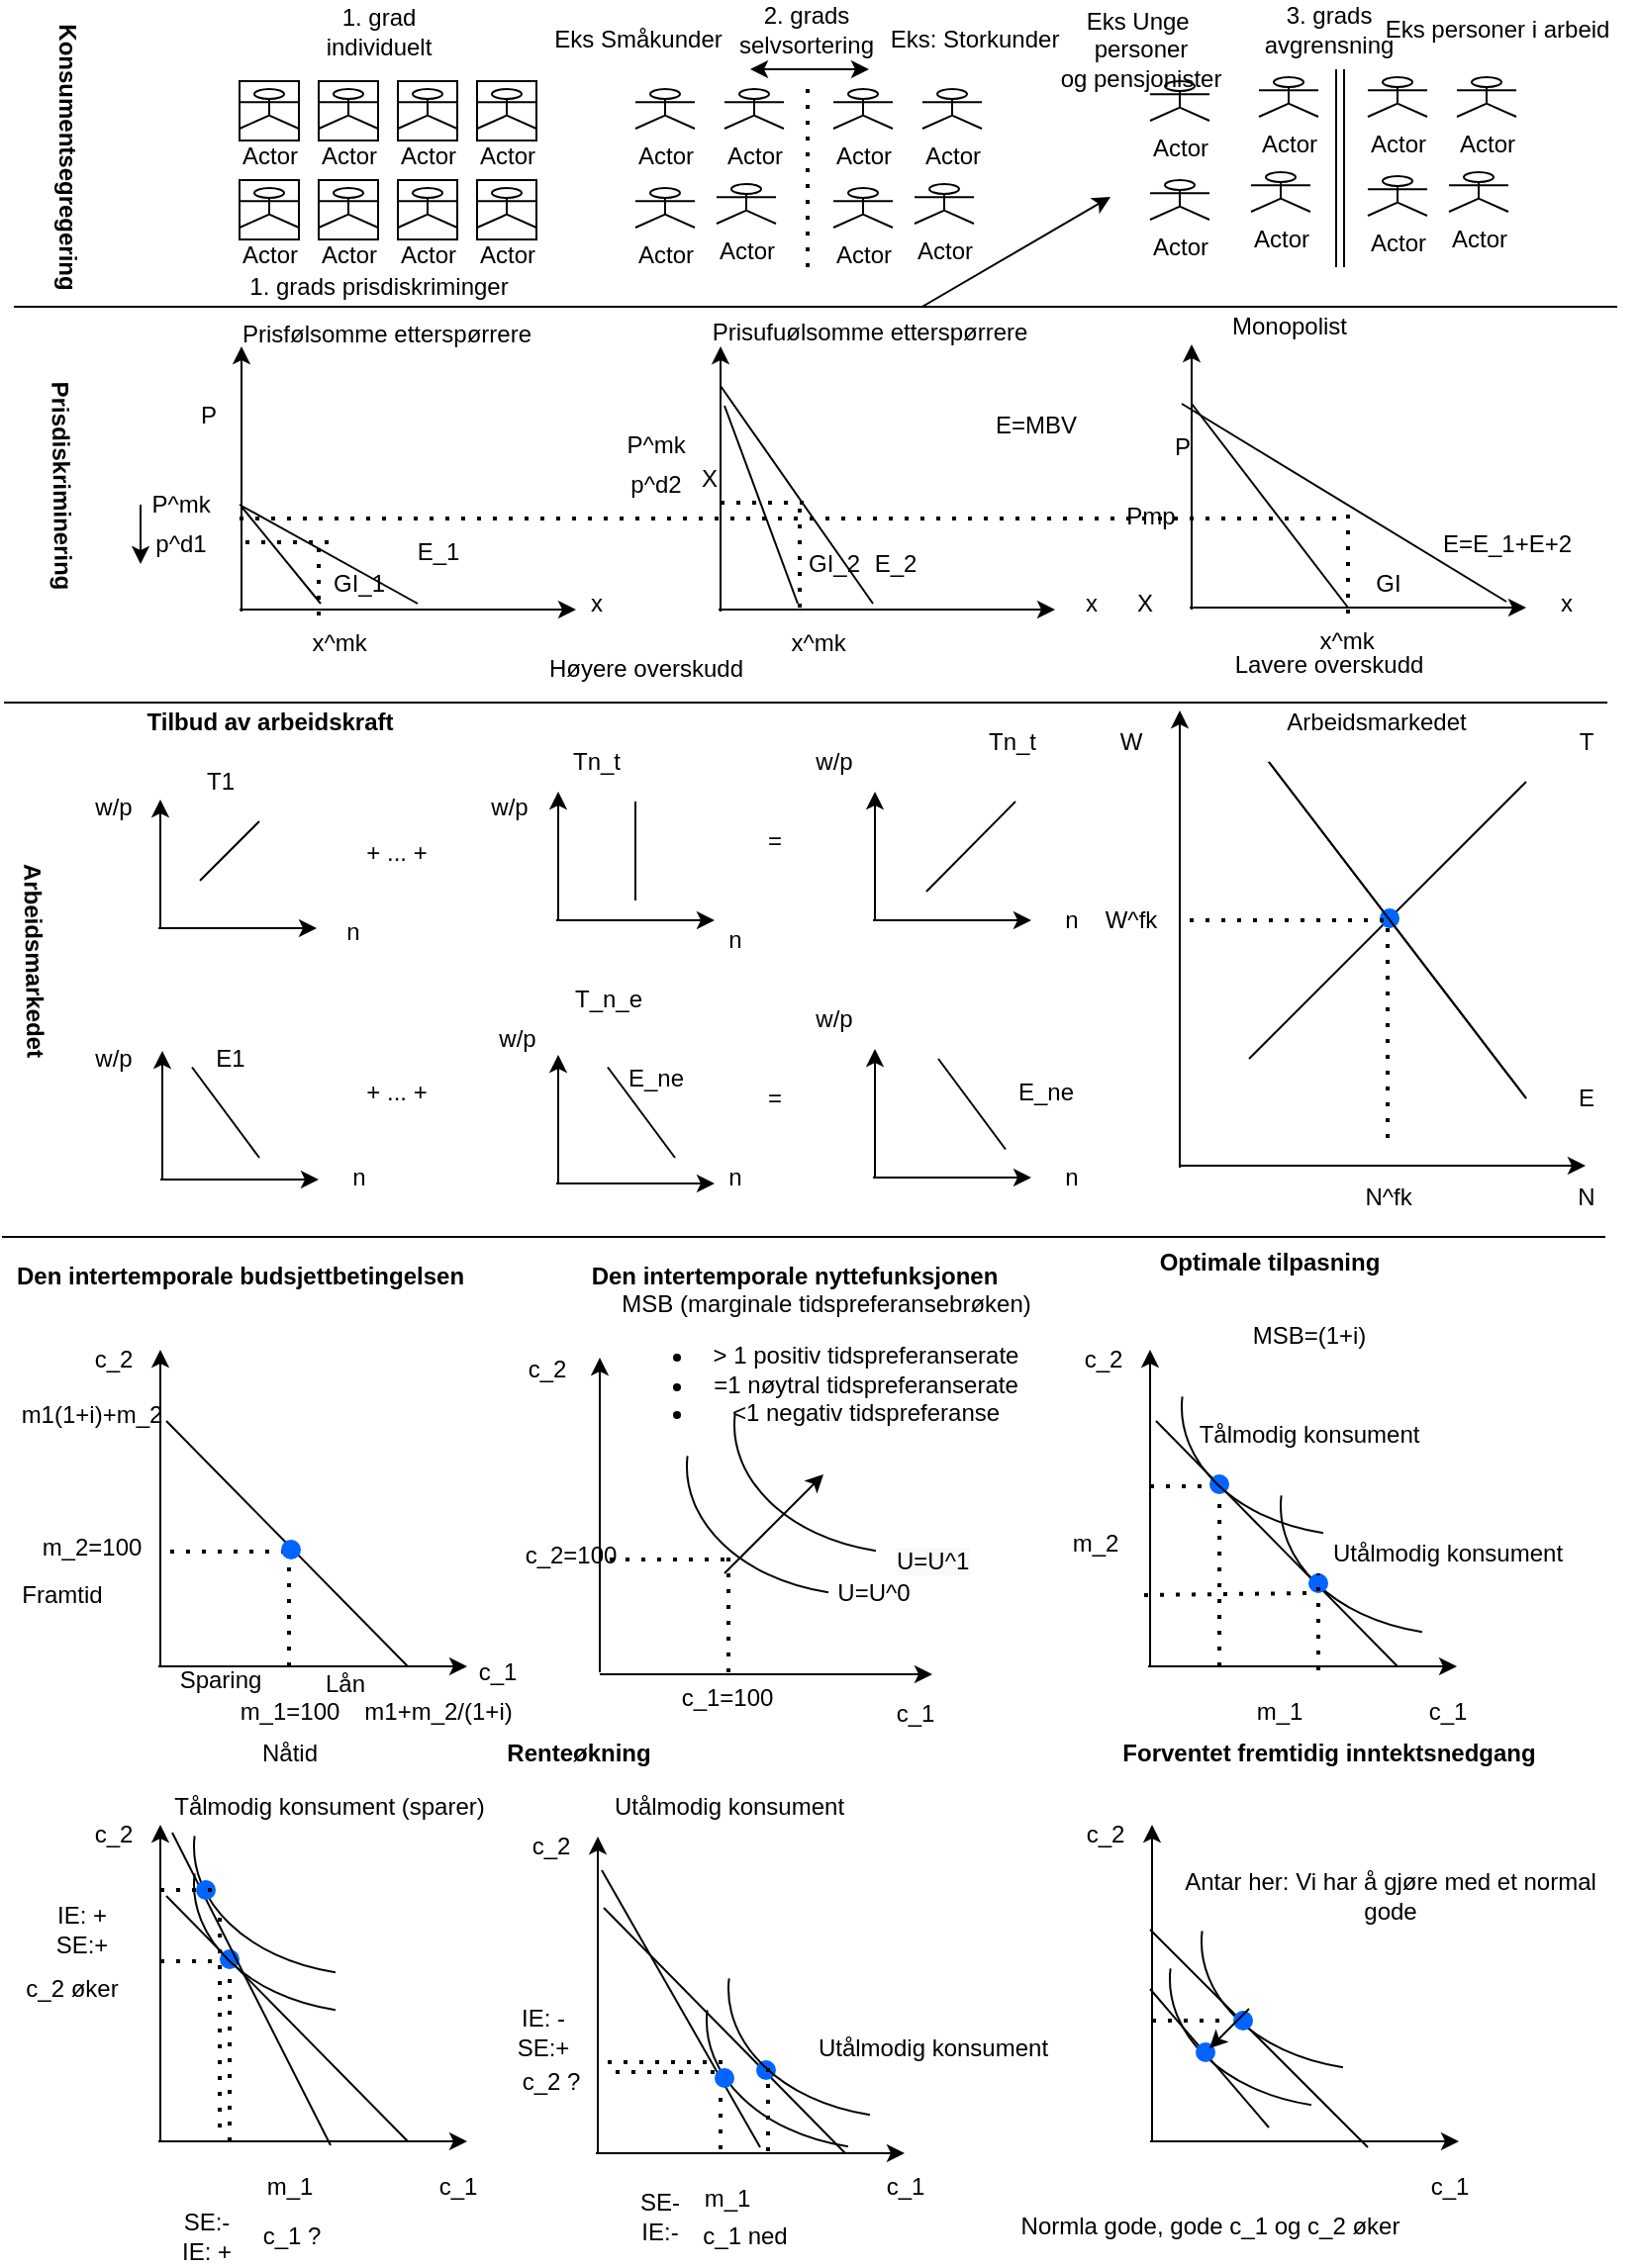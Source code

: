 <mxfile version="13.9.9" type="device"><diagram id="xTl-FoC4GxSj2MJDCJhx" name="Page-1"><mxGraphModel dx="1660" dy="861" grid="1" gridSize="10" guides="1" tooltips="1" connect="1" arrows="1" fold="1" page="1" pageScale="1" pageWidth="827" pageHeight="1169" math="0" shadow="0"><root><mxCell id="0"/><mxCell id="1" parent="0"/><mxCell id="PFdltI2MLqejeLxhP_Bw-1" value="&lt;b&gt;Prisdiskriminering&lt;/b&gt;" style="text;html=1;align=center;verticalAlign=middle;resizable=0;points=[];autosize=1;rotation=89;" parent="1" vertex="1"><mxGeometry x="-30" y="240" width="120" height="20" as="geometry"/></mxCell><mxCell id="o3zzCF6Tk915yQ-1HG-H-2" value="" style="endArrow=none;html=1;" parent="1" edge="1"><mxGeometry width="50" height="50" relative="1" as="geometry"><mxPoint x="1.05" y="360" as="sourcePoint"/><mxPoint x="811.05" y="360" as="targetPoint"/></mxGeometry></mxCell><mxCell id="o3zzCF6Tk915yQ-1HG-H-3" value="&lt;b&gt;Arbeidsmarkedet&lt;/b&gt;" style="text;html=1;align=center;verticalAlign=middle;resizable=0;points=[];autosize=1;rotation=89;" parent="1" vertex="1"><mxGeometry x="-39" y="480" width="110" height="20" as="geometry"/></mxCell><mxCell id="o3zzCF6Tk915yQ-1HG-H-4" value="" style="endArrow=none;html=1;" parent="1" edge="1"><mxGeometry width="50" height="50" relative="1" as="geometry"><mxPoint x="6" y="160" as="sourcePoint"/><mxPoint x="816" y="160" as="targetPoint"/></mxGeometry></mxCell><mxCell id="Cn29sDyccksY6wMRICJo-1" value="" style="endArrow=none;html=1;" parent="1" edge="1"><mxGeometry width="50" height="50" relative="1" as="geometry"><mxPoint y="630" as="sourcePoint"/><mxPoint x="810" y="630" as="targetPoint"/></mxGeometry></mxCell><mxCell id="3PA4LBKHU0xffWJOnzKv-1" value="" style="endArrow=classic;html=1;" parent="1" edge="1"><mxGeometry width="50" height="50" relative="1" as="geometry"><mxPoint x="80" y="847" as="sourcePoint"/><mxPoint x="80" y="687" as="targetPoint"/></mxGeometry></mxCell><mxCell id="3PA4LBKHU0xffWJOnzKv-2" value="" style="endArrow=classic;html=1;" parent="1" edge="1"><mxGeometry width="50" height="50" relative="1" as="geometry"><mxPoint x="79" y="847" as="sourcePoint"/><mxPoint x="235" y="847" as="targetPoint"/></mxGeometry></mxCell><mxCell id="3PA4LBKHU0xffWJOnzKv-9" value="c_1" style="text;html=1;align=center;verticalAlign=middle;resizable=0;points=[];autosize=1;" parent="1" vertex="1"><mxGeometry x="235" y="840" width="30" height="20" as="geometry"/></mxCell><mxCell id="3PA4LBKHU0xffWJOnzKv-107" value="c_2" style="text;html=1;align=center;verticalAlign=middle;resizable=0;points=[];autosize=1;" parent="1" vertex="1"><mxGeometry x="41" y="682" width="30" height="20" as="geometry"/></mxCell><mxCell id="3PA4LBKHU0xffWJOnzKv-117" value="" style="endArrow=classic;html=1;" parent="1" edge="1"><mxGeometry width="50" height="50" relative="1" as="geometry"><mxPoint x="80" y="474" as="sourcePoint"/><mxPoint x="80" y="409" as="targetPoint"/></mxGeometry></mxCell><mxCell id="3PA4LBKHU0xffWJOnzKv-118" value="" style="endArrow=classic;html=1;" parent="1" edge="1"><mxGeometry width="50" height="50" relative="1" as="geometry"><mxPoint x="79" y="474" as="sourcePoint"/><mxPoint x="159" y="474" as="targetPoint"/></mxGeometry></mxCell><mxCell id="3PA4LBKHU0xffWJOnzKv-121" value="&lt;b&gt;Tilbud av arbeidskraft&lt;/b&gt;" style="text;html=1;align=center;verticalAlign=middle;resizable=0;points=[];autosize=1;" parent="1" vertex="1"><mxGeometry x="65" y="360" width="140" height="20" as="geometry"/></mxCell><mxCell id="3PA4LBKHU0xffWJOnzKv-135" value="" style="endArrow=classic;html=1;" parent="1" edge="1"><mxGeometry width="50" height="50" relative="1" as="geometry"><mxPoint x="81" y="601" as="sourcePoint"/><mxPoint x="81" y="536" as="targetPoint"/></mxGeometry></mxCell><mxCell id="3PA4LBKHU0xffWJOnzKv-136" value="" style="endArrow=classic;html=1;" parent="1" edge="1"><mxGeometry width="50" height="50" relative="1" as="geometry"><mxPoint x="80" y="601" as="sourcePoint"/><mxPoint x="160" y="601" as="targetPoint"/></mxGeometry></mxCell><mxCell id="3PA4LBKHU0xffWJOnzKv-137" value="" style="endArrow=classic;html=1;" parent="1" edge="1"><mxGeometry width="50" height="50" relative="1" as="geometry"><mxPoint x="281" y="470" as="sourcePoint"/><mxPoint x="281" y="405" as="targetPoint"/></mxGeometry></mxCell><mxCell id="3PA4LBKHU0xffWJOnzKv-138" value="" style="endArrow=classic;html=1;" parent="1" edge="1"><mxGeometry width="50" height="50" relative="1" as="geometry"><mxPoint x="280" y="470" as="sourcePoint"/><mxPoint x="360" y="470" as="targetPoint"/></mxGeometry></mxCell><mxCell id="3PA4LBKHU0xffWJOnzKv-139" value="" style="endArrow=classic;html=1;" parent="1" edge="1"><mxGeometry width="50" height="50" relative="1" as="geometry"><mxPoint x="281" y="603" as="sourcePoint"/><mxPoint x="281" y="538" as="targetPoint"/></mxGeometry></mxCell><mxCell id="3PA4LBKHU0xffWJOnzKv-140" value="" style="endArrow=classic;html=1;" parent="1" edge="1"><mxGeometry width="50" height="50" relative="1" as="geometry"><mxPoint x="280" y="603" as="sourcePoint"/><mxPoint x="360" y="603" as="targetPoint"/></mxGeometry></mxCell><mxCell id="RyInjbZmI1Tbo1hKlp_I-1" value="" style="endArrow=none;html=1;" parent="1" edge="1"><mxGeometry width="50" height="50" relative="1" as="geometry"><mxPoint x="205" y="847" as="sourcePoint"/><mxPoint x="83" y="723" as="targetPoint"/></mxGeometry></mxCell><mxCell id="RyInjbZmI1Tbo1hKlp_I-2" value="m_1=100" style="text;html=1;align=center;verticalAlign=middle;resizable=0;points=[];autosize=1;" parent="1" vertex="1"><mxGeometry x="110" y="860" width="70" height="20" as="geometry"/></mxCell><mxCell id="RyInjbZmI1Tbo1hKlp_I-3" value="m_2=100" style="text;html=1;align=center;verticalAlign=middle;resizable=0;points=[];autosize=1;" parent="1" vertex="1"><mxGeometry x="10" y="777" width="70" height="20" as="geometry"/></mxCell><mxCell id="RyInjbZmI1Tbo1hKlp_I-4" value="" style="endArrow=none;dashed=1;html=1;dashPattern=1 3;strokeWidth=2;" parent="1" edge="1"><mxGeometry width="50" height="50" relative="1" as="geometry"><mxPoint x="145" y="847" as="sourcePoint"/><mxPoint x="145" y="787" as="targetPoint"/></mxGeometry></mxCell><mxCell id="RyInjbZmI1Tbo1hKlp_I-5" value="" style="endArrow=none;dashed=1;html=1;dashPattern=1 3;strokeWidth=2;" parent="1" edge="1"><mxGeometry width="50" height="50" relative="1" as="geometry"><mxPoint x="85" y="789" as="sourcePoint"/><mxPoint x="145" y="789" as="targetPoint"/></mxGeometry></mxCell><mxCell id="RyInjbZmI1Tbo1hKlp_I-7" value="" style="endArrow=classic;html=1;" parent="1" edge="1"><mxGeometry width="50" height="50" relative="1" as="geometry"><mxPoint x="302" y="850" as="sourcePoint"/><mxPoint x="302" y="691" as="targetPoint"/></mxGeometry></mxCell><mxCell id="RyInjbZmI1Tbo1hKlp_I-8" value="" style="endArrow=classic;html=1;" parent="1" edge="1"><mxGeometry width="50" height="50" relative="1" as="geometry"><mxPoint x="302" y="851" as="sourcePoint"/><mxPoint x="470" y="851" as="targetPoint"/></mxGeometry></mxCell><mxCell id="RyInjbZmI1Tbo1hKlp_I-9" value="c_1" style="text;html=1;align=center;verticalAlign=middle;resizable=0;points=[];autosize=1;" parent="1" vertex="1"><mxGeometry x="446" y="861" width="30" height="20" as="geometry"/></mxCell><mxCell id="RyInjbZmI1Tbo1hKlp_I-10" value="c_2" style="text;html=1;align=center;verticalAlign=middle;resizable=0;points=[];autosize=1;" parent="1" vertex="1"><mxGeometry x="260" y="687" width="30" height="20" as="geometry"/></mxCell><mxCell id="RyInjbZmI1Tbo1hKlp_I-12" value="c_1=100" style="text;html=1;align=center;verticalAlign=middle;resizable=0;points=[];autosize=1;" parent="1" vertex="1"><mxGeometry x="336" y="853" width="60" height="20" as="geometry"/></mxCell><mxCell id="RyInjbZmI1Tbo1hKlp_I-13" value="c_2=100" style="text;html=1;align=center;verticalAlign=middle;resizable=0;points=[];autosize=1;" parent="1" vertex="1"><mxGeometry x="257" y="781" width="60" height="20" as="geometry"/></mxCell><mxCell id="RyInjbZmI1Tbo1hKlp_I-14" value="" style="endArrow=none;dashed=1;html=1;dashPattern=1 3;strokeWidth=2;" parent="1" edge="1"><mxGeometry width="50" height="50" relative="1" as="geometry"><mxPoint x="367" y="850" as="sourcePoint"/><mxPoint x="367" y="791" as="targetPoint"/></mxGeometry></mxCell><mxCell id="RyInjbZmI1Tbo1hKlp_I-15" value="" style="endArrow=none;dashed=1;html=1;dashPattern=1 3;strokeWidth=2;" parent="1" edge="1"><mxGeometry width="50" height="50" relative="1" as="geometry"><mxPoint x="307" y="793" as="sourcePoint"/><mxPoint x="367" y="793" as="targetPoint"/></mxGeometry></mxCell><mxCell id="RyInjbZmI1Tbo1hKlp_I-25" value="&lt;b&gt;Den intertemporale budsjettbetingelsen&lt;/b&gt;" style="text;html=1;align=center;verticalAlign=middle;resizable=0;points=[];autosize=1;" parent="1" vertex="1"><mxGeometry y="640" width="240" height="20" as="geometry"/></mxCell><mxCell id="RyInjbZmI1Tbo1hKlp_I-26" value="&lt;b&gt;Den intertemporale nyttefunksjonen&lt;/b&gt;" style="text;html=1;align=center;verticalAlign=middle;resizable=0;points=[];autosize=1;" parent="1" vertex="1"><mxGeometry x="290" y="640" width="220" height="20" as="geometry"/></mxCell><mxCell id="RyInjbZmI1Tbo1hKlp_I-28" value="" style="endArrow=classic;html=1;" parent="1" edge="1"><mxGeometry width="50" height="50" relative="1" as="geometry"><mxPoint x="595" y="595" as="sourcePoint"/><mxPoint x="595" y="364" as="targetPoint"/></mxGeometry></mxCell><mxCell id="RyInjbZmI1Tbo1hKlp_I-29" value="" style="endArrow=classic;html=1;" parent="1" edge="1"><mxGeometry width="50" height="50" relative="1" as="geometry"><mxPoint x="595" y="594" as="sourcePoint"/><mxPoint x="800" y="594" as="targetPoint"/></mxGeometry></mxCell><mxCell id="RyInjbZmI1Tbo1hKlp_I-35" value="" style="endArrow=classic;html=1;" parent="1" edge="1"><mxGeometry width="50" height="50" relative="1" as="geometry"><mxPoint x="441" y="470" as="sourcePoint"/><mxPoint x="441" y="405" as="targetPoint"/></mxGeometry></mxCell><mxCell id="RyInjbZmI1Tbo1hKlp_I-36" value="" style="endArrow=classic;html=1;" parent="1" edge="1"><mxGeometry width="50" height="50" relative="1" as="geometry"><mxPoint x="440" y="470" as="sourcePoint"/><mxPoint x="520" y="470" as="targetPoint"/></mxGeometry></mxCell><mxCell id="RyInjbZmI1Tbo1hKlp_I-37" value="" style="endArrow=classic;html=1;" parent="1" edge="1"><mxGeometry width="50" height="50" relative="1" as="geometry"><mxPoint x="441" y="600" as="sourcePoint"/><mxPoint x="441" y="535" as="targetPoint"/></mxGeometry></mxCell><mxCell id="RyInjbZmI1Tbo1hKlp_I-38" value="" style="endArrow=classic;html=1;" parent="1" edge="1"><mxGeometry width="50" height="50" relative="1" as="geometry"><mxPoint x="440" y="600" as="sourcePoint"/><mxPoint x="520" y="600" as="targetPoint"/></mxGeometry></mxCell><mxCell id="KDDxhNlLDd3yC2fKTEqA-1" value="" style="endArrow=classic;html=1;" parent="1" edge="1"><mxGeometry width="50" height="50" relative="1" as="geometry"><mxPoint x="121" y="314" as="sourcePoint"/><mxPoint x="121" y="180" as="targetPoint"/></mxGeometry></mxCell><mxCell id="KDDxhNlLDd3yC2fKTEqA-2" value="" style="endArrow=classic;html=1;" parent="1" edge="1"><mxGeometry width="50" height="50" relative="1" as="geometry"><mxPoint x="120" y="313" as="sourcePoint"/><mxPoint x="290" y="313" as="targetPoint"/></mxGeometry></mxCell><mxCell id="KDDxhNlLDd3yC2fKTEqA-3" value="X" style="text;html=1;align=center;verticalAlign=middle;resizable=0;points=[];autosize=1;" parent="1" vertex="1"><mxGeometry x="347" y="237" width="20" height="20" as="geometry"/></mxCell><mxCell id="KDDxhNlLDd3yC2fKTEqA-4" value="P" style="text;html=1;align=center;verticalAlign=middle;resizable=0;points=[];autosize=1;" parent="1" vertex="1"><mxGeometry x="94" y="205" width="20" height="20" as="geometry"/></mxCell><mxCell id="KDDxhNlLDd3yC2fKTEqA-7" value="" style="endArrow=none;dashed=1;html=1;dashPattern=1 3;strokeWidth=2;" parent="1" edge="1"><mxGeometry width="50" height="50" relative="1" as="geometry"><mxPoint x="160" y="316" as="sourcePoint"/><mxPoint x="160" y="280" as="targetPoint"/></mxGeometry></mxCell><mxCell id="KDDxhNlLDd3yC2fKTEqA-9" value="" style="endArrow=none;dashed=1;html=1;dashPattern=1 3;strokeWidth=2;" parent="1" edge="1"><mxGeometry width="50" height="50" relative="1" as="geometry"><mxPoint x="123" y="279" as="sourcePoint"/><mxPoint x="168" y="279" as="targetPoint"/></mxGeometry></mxCell><mxCell id="KDDxhNlLDd3yC2fKTEqA-14" value="x^mk" style="text;html=1;align=center;verticalAlign=middle;resizable=0;points=[];autosize=1;" parent="1" vertex="1"><mxGeometry x="150" y="320" width="40" height="20" as="geometry"/></mxCell><mxCell id="KDDxhNlLDd3yC2fKTEqA-19" value="" style="endArrow=classic;html=1;" parent="1" edge="1"><mxGeometry width="50" height="50" relative="1" as="geometry"><mxPoint x="363" y="314" as="sourcePoint"/><mxPoint x="363" y="180" as="targetPoint"/></mxGeometry></mxCell><mxCell id="KDDxhNlLDd3yC2fKTEqA-20" value="" style="endArrow=classic;html=1;" parent="1" edge="1"><mxGeometry width="50" height="50" relative="1" as="geometry"><mxPoint x="362" y="313" as="sourcePoint"/><mxPoint x="532" y="313" as="targetPoint"/></mxGeometry></mxCell><mxCell id="KDDxhNlLDd3yC2fKTEqA-21" value="X" style="text;html=1;align=center;verticalAlign=middle;resizable=0;points=[];autosize=1;" parent="1" vertex="1"><mxGeometry x="567" y="300" width="20" height="20" as="geometry"/></mxCell><mxCell id="KDDxhNlLDd3yC2fKTEqA-22" value="P^mk" style="text;html=1;align=center;verticalAlign=middle;resizable=0;points=[];autosize=1;" parent="1" vertex="1"><mxGeometry x="305" y="220" width="50" height="20" as="geometry"/></mxCell><mxCell id="KDDxhNlLDd3yC2fKTEqA-30" value="E=MBV" style="text;html=1;align=center;verticalAlign=middle;resizable=0;points=[];autosize=1;" parent="1" vertex="1"><mxGeometry x="492" y="210" width="60" height="20" as="geometry"/></mxCell><mxCell id="KDDxhNlLDd3yC2fKTEqA-32" value="x^mk" style="text;html=1;align=center;verticalAlign=middle;resizable=0;points=[];autosize=1;" parent="1" vertex="1"><mxGeometry x="392" y="320" width="40" height="20" as="geometry"/></mxCell><mxCell id="KDDxhNlLDd3yC2fKTEqA-35" value="E_2" style="text;html=1;align=center;verticalAlign=middle;resizable=0;points=[];autosize=1;" parent="1" vertex="1"><mxGeometry x="431" y="280" width="40" height="20" as="geometry"/></mxCell><mxCell id="KDDxhNlLDd3yC2fKTEqA-37" value="" style="endArrow=classic;html=1;" parent="1" edge="1"><mxGeometry width="50" height="50" relative="1" as="geometry"><mxPoint x="601" y="313" as="sourcePoint"/><mxPoint x="601" y="179" as="targetPoint"/></mxGeometry></mxCell><mxCell id="KDDxhNlLDd3yC2fKTEqA-38" value="" style="endArrow=classic;html=1;" parent="1" edge="1"><mxGeometry width="50" height="50" relative="1" as="geometry"><mxPoint x="600" y="312" as="sourcePoint"/><mxPoint x="770" y="312" as="targetPoint"/></mxGeometry></mxCell><mxCell id="KDDxhNlLDd3yC2fKTEqA-40" value="P" style="text;html=1;align=center;verticalAlign=middle;resizable=0;points=[];autosize=1;" parent="1" vertex="1"><mxGeometry x="586" y="221" width="20" height="20" as="geometry"/></mxCell><mxCell id="KDDxhNlLDd3yC2fKTEqA-41" value="" style="endArrow=none;html=1;" parent="1" edge="1"><mxGeometry width="50" height="50" relative="1" as="geometry"><mxPoint x="760" y="309" as="sourcePoint"/><mxPoint x="596" y="209" as="targetPoint"/></mxGeometry></mxCell><mxCell id="KDDxhNlLDd3yC2fKTEqA-42" value="" style="endArrow=none;html=1;" parent="1" edge="1"><mxGeometry width="50" height="50" relative="1" as="geometry"><mxPoint x="680" y="312" as="sourcePoint"/><mxPoint x="601" y="209" as="targetPoint"/></mxGeometry></mxCell><mxCell id="KDDxhNlLDd3yC2fKTEqA-43" value="" style="endArrow=none;dashed=1;html=1;dashPattern=1 3;strokeWidth=2;" parent="1" edge="1"><mxGeometry width="50" height="50" relative="1" as="geometry"><mxPoint x="680" y="315" as="sourcePoint"/><mxPoint x="680" y="260" as="targetPoint"/></mxGeometry></mxCell><mxCell id="KDDxhNlLDd3yC2fKTEqA-45" value="" style="endArrow=none;dashed=1;html=1;dashPattern=1 3;strokeWidth=2;" parent="1" edge="1"><mxGeometry width="50" height="50" relative="1" as="geometry"><mxPoint x="120" y="267" as="sourcePoint"/><mxPoint x="678" y="267" as="targetPoint"/></mxGeometry></mxCell><mxCell id="KDDxhNlLDd3yC2fKTEqA-50" value="x^mk" style="text;html=1;align=center;verticalAlign=middle;resizable=0;points=[];autosize=1;" parent="1" vertex="1"><mxGeometry x="659" y="319" width="40" height="20" as="geometry"/></mxCell><mxCell id="4qovSxOxdKT2jeqrrvSl-3" value="" style="verticalLabelPosition=bottom;verticalAlign=top;html=1;shape=mxgraph.basic.arc;startAngle=0.033;endAngle=0.263;rotation=-180;" parent="1" vertex="1"><mxGeometry x="346" y="681" width="180" height="130" as="geometry"/></mxCell><mxCell id="4qovSxOxdKT2jeqrrvSl-4" value="&lt;b&gt;Optimale tilpasning&lt;br&gt;&lt;br&gt;&lt;/b&gt;" style="text;html=1;align=center;verticalAlign=middle;resizable=0;points=[];autosize=1;" parent="1" vertex="1"><mxGeometry x="575" y="635" width="130" height="30" as="geometry"/></mxCell><mxCell id="4qovSxOxdKT2jeqrrvSl-6" value="" style="endArrow=classic;html=1;" parent="1" edge="1"><mxGeometry width="50" height="50" relative="1" as="geometry"><mxPoint x="580" y="847" as="sourcePoint"/><mxPoint x="580" y="687" as="targetPoint"/></mxGeometry></mxCell><mxCell id="4qovSxOxdKT2jeqrrvSl-7" value="" style="endArrow=classic;html=1;" parent="1" edge="1"><mxGeometry width="50" height="50" relative="1" as="geometry"><mxPoint x="579" y="847" as="sourcePoint"/><mxPoint x="735" y="847" as="targetPoint"/></mxGeometry></mxCell><mxCell id="4qovSxOxdKT2jeqrrvSl-8" value="c_1" style="text;html=1;align=center;verticalAlign=middle;resizable=0;points=[];autosize=1;" parent="1" vertex="1"><mxGeometry x="715" y="860" width="30" height="20" as="geometry"/></mxCell><mxCell id="4qovSxOxdKT2jeqrrvSl-9" value="c_2" style="text;html=1;align=center;verticalAlign=middle;resizable=0;points=[];autosize=1;" parent="1" vertex="1"><mxGeometry x="541" y="682" width="30" height="20" as="geometry"/></mxCell><mxCell id="4qovSxOxdKT2jeqrrvSl-10" value="" style="endArrow=none;html=1;" parent="1" edge="1"><mxGeometry width="50" height="50" relative="1" as="geometry"><mxPoint x="705" y="847" as="sourcePoint"/><mxPoint x="583" y="723" as="targetPoint"/></mxGeometry></mxCell><mxCell id="4qovSxOxdKT2jeqrrvSl-11" value="m_1" style="text;html=1;align=center;verticalAlign=middle;resizable=0;points=[];autosize=1;" parent="1" vertex="1"><mxGeometry x="625" y="860" width="40" height="20" as="geometry"/></mxCell><mxCell id="4qovSxOxdKT2jeqrrvSl-12" value="m_2" style="text;html=1;align=center;verticalAlign=middle;resizable=0;points=[];autosize=1;" parent="1" vertex="1"><mxGeometry x="532" y="775" width="40" height="20" as="geometry"/></mxCell><mxCell id="4qovSxOxdKT2jeqrrvSl-13" value="" style="endArrow=none;dashed=1;html=1;dashPattern=1 3;strokeWidth=2;entryX=0.894;entryY=0.162;entryDx=0;entryDy=0;entryPerimeter=0;" parent="1" target="4qovSxOxdKT2jeqrrvSl-16" edge="1"><mxGeometry width="50" height="50" relative="1" as="geometry"><mxPoint x="615" y="847" as="sourcePoint"/><mxPoint x="615" y="787" as="targetPoint"/></mxGeometry></mxCell><mxCell id="4qovSxOxdKT2jeqrrvSl-14" value="" style="endArrow=none;dashed=1;html=1;dashPattern=1 3;strokeWidth=2;" parent="1" edge="1"><mxGeometry width="50" height="50" relative="1" as="geometry"><mxPoint x="580" y="756" as="sourcePoint"/><mxPoint x="615" y="756" as="targetPoint"/></mxGeometry></mxCell><mxCell id="4qovSxOxdKT2jeqrrvSl-15" value="" style="shape=ellipse;fillColor=#0065FF;strokeColor=none;html=1" parent="1" vertex="1"><mxGeometry x="610" y="750" width="10" height="10" as="geometry"/></mxCell><mxCell id="4qovSxOxdKT2jeqrrvSl-16" value="" style="verticalLabelPosition=bottom;verticalAlign=top;html=1;shape=mxgraph.basic.arc;startAngle=0.033;endAngle=0.263;rotation=-180;" parent="1" vertex="1"><mxGeometry x="596" y="651" width="180" height="130" as="geometry"/></mxCell><mxCell id="4qovSxOxdKT2jeqrrvSl-40" value="+ ... +" style="text;html=1;align=center;verticalAlign=middle;resizable=0;points=[];autosize=1;" parent="1" vertex="1"><mxGeometry x="174" y="426" width="50" height="20" as="geometry"/></mxCell><mxCell id="4qovSxOxdKT2jeqrrvSl-41" value="+ ... +" style="text;html=1;align=center;verticalAlign=middle;resizable=0;points=[];autosize=1;" parent="1" vertex="1"><mxGeometry x="174" y="547" width="50" height="20" as="geometry"/></mxCell><mxCell id="4qovSxOxdKT2jeqrrvSl-42" value="=" style="text;html=1;align=center;verticalAlign=middle;resizable=0;points=[];autosize=1;" parent="1" vertex="1"><mxGeometry x="380" y="420" width="20" height="20" as="geometry"/></mxCell><mxCell id="4qovSxOxdKT2jeqrrvSl-43" value="=" style="text;html=1;align=center;verticalAlign=middle;resizable=0;points=[];autosize=1;" parent="1" vertex="1"><mxGeometry x="380" y="550" width="20" height="20" as="geometry"/></mxCell><mxCell id="4qovSxOxdKT2jeqrrvSl-45" value="n" style="text;html=1;align=center;verticalAlign=middle;resizable=0;points=[];autosize=1;" parent="1" vertex="1"><mxGeometry x="167" y="466" width="20" height="20" as="geometry"/></mxCell><mxCell id="4qovSxOxdKT2jeqrrvSl-46" value="n" style="text;html=1;align=center;verticalAlign=middle;resizable=0;points=[];autosize=1;" parent="1" vertex="1"><mxGeometry x="360" y="470" width="20" height="20" as="geometry"/></mxCell><mxCell id="4qovSxOxdKT2jeqrrvSl-47" value="n" style="text;html=1;align=center;verticalAlign=middle;resizable=0;points=[];autosize=1;" parent="1" vertex="1"><mxGeometry x="530" y="460" width="20" height="20" as="geometry"/></mxCell><mxCell id="4qovSxOxdKT2jeqrrvSl-48" value="n" style="text;html=1;align=center;verticalAlign=middle;resizable=0;points=[];autosize=1;" parent="1" vertex="1"><mxGeometry x="530" y="590" width="20" height="20" as="geometry"/></mxCell><mxCell id="4qovSxOxdKT2jeqrrvSl-49" value="n" style="text;html=1;align=center;verticalAlign=middle;resizable=0;points=[];autosize=1;" parent="1" vertex="1"><mxGeometry x="360" y="590" width="20" height="20" as="geometry"/></mxCell><mxCell id="4qovSxOxdKT2jeqrrvSl-50" value="n" style="text;html=1;align=center;verticalAlign=middle;resizable=0;points=[];autosize=1;" parent="1" vertex="1"><mxGeometry x="170" y="590" width="20" height="20" as="geometry"/></mxCell><mxCell id="4qovSxOxdKT2jeqrrvSl-51" value="w/p" style="text;html=1;align=center;verticalAlign=middle;resizable=0;points=[];autosize=1;" parent="1" vertex="1"><mxGeometry x="41" y="530" width="30" height="20" as="geometry"/></mxCell><mxCell id="4qovSxOxdKT2jeqrrvSl-52" value="w/p" style="text;html=1;align=center;verticalAlign=middle;resizable=0;points=[];autosize=1;" parent="1" vertex="1"><mxGeometry x="245" y="520" width="30" height="20" as="geometry"/></mxCell><mxCell id="4qovSxOxdKT2jeqrrvSl-53" value="w/p" style="text;html=1;align=center;verticalAlign=middle;resizable=0;points=[];autosize=1;" parent="1" vertex="1"><mxGeometry x="405" y="510" width="30" height="20" as="geometry"/></mxCell><mxCell id="4qovSxOxdKT2jeqrrvSl-54" value="w/p" style="text;html=1;align=center;verticalAlign=middle;resizable=0;points=[];autosize=1;" parent="1" vertex="1"><mxGeometry x="405" y="380" width="30" height="20" as="geometry"/></mxCell><mxCell id="4qovSxOxdKT2jeqrrvSl-55" value="" style="endArrow=none;html=1;" parent="1" edge="1"><mxGeometry width="50" height="50" relative="1" as="geometry"><mxPoint x="130" y="590" as="sourcePoint"/><mxPoint x="96" y="544.261" as="targetPoint"/></mxGeometry></mxCell><mxCell id="4qovSxOxdKT2jeqrrvSl-56" value="" style="endArrow=none;html=1;" parent="1" edge="1"><mxGeometry width="50" height="50" relative="1" as="geometry"><mxPoint x="340" y="590" as="sourcePoint"/><mxPoint x="306" y="544.261" as="targetPoint"/></mxGeometry></mxCell><mxCell id="4qovSxOxdKT2jeqrrvSl-57" value="" style="endArrow=none;html=1;" parent="1" edge="1"><mxGeometry width="50" height="50" relative="1" as="geometry"><mxPoint x="320" y="460" as="sourcePoint"/><mxPoint x="320" y="410" as="targetPoint"/></mxGeometry></mxCell><mxCell id="4qovSxOxdKT2jeqrrvSl-58" value="" style="endArrow=none;html=1;" parent="1" edge="1"><mxGeometry width="50" height="50" relative="1" as="geometry"><mxPoint x="100" y="450" as="sourcePoint"/><mxPoint x="130" y="420" as="targetPoint"/></mxGeometry></mxCell><mxCell id="4qovSxOxdKT2jeqrrvSl-61" value="w/p" style="text;html=1;align=center;verticalAlign=middle;resizable=0;points=[];autosize=1;" parent="1" vertex="1"><mxGeometry x="41" y="403" width="30" height="20" as="geometry"/></mxCell><mxCell id="4qovSxOxdKT2jeqrrvSl-62" value="w/p" style="text;html=1;align=center;verticalAlign=middle;resizable=0;points=[];autosize=1;" parent="1" vertex="1"><mxGeometry x="241" y="403" width="30" height="20" as="geometry"/></mxCell><mxCell id="4qovSxOxdKT2jeqrrvSl-63" value="T1" style="text;html=1;align=center;verticalAlign=middle;resizable=0;points=[];autosize=1;" parent="1" vertex="1"><mxGeometry x="95" y="390" width="30" height="20" as="geometry"/></mxCell><mxCell id="4qovSxOxdKT2jeqrrvSl-64" value="Tn_t" style="text;html=1;align=center;verticalAlign=middle;resizable=0;points=[];autosize=1;" parent="1" vertex="1"><mxGeometry x="280" y="380" width="40" height="20" as="geometry"/></mxCell><mxCell id="4qovSxOxdKT2jeqrrvSl-65" value="E1" style="text;html=1;align=center;verticalAlign=middle;resizable=0;points=[];autosize=1;" parent="1" vertex="1"><mxGeometry x="100" y="530" width="30" height="20" as="geometry"/></mxCell><mxCell id="4qovSxOxdKT2jeqrrvSl-66" value="T_n_e" style="text;html=1;align=center;verticalAlign=middle;resizable=0;points=[];autosize=1;" parent="1" vertex="1"><mxGeometry x="281" y="500" width="50" height="20" as="geometry"/></mxCell><mxCell id="4qovSxOxdKT2jeqrrvSl-67" value="" style="endArrow=none;html=1;" parent="1" edge="1"><mxGeometry width="50" height="50" relative="1" as="geometry"><mxPoint x="507" y="585.74" as="sourcePoint"/><mxPoint x="473" y="540.001" as="targetPoint"/></mxGeometry></mxCell><mxCell id="4qovSxOxdKT2jeqrrvSl-68" value="Tn_t" style="text;html=1;align=center;verticalAlign=middle;resizable=0;points=[];autosize=1;" parent="1" vertex="1"><mxGeometry x="490" y="370" width="40" height="20" as="geometry"/></mxCell><mxCell id="4qovSxOxdKT2jeqrrvSl-69" value="E_ne" style="text;html=1;align=center;verticalAlign=middle;resizable=0;points=[];autosize=1;" parent="1" vertex="1"><mxGeometry x="507" y="547" width="40" height="20" as="geometry"/></mxCell><mxCell id="4qovSxOxdKT2jeqrrvSl-70" value="" style="endArrow=none;html=1;" parent="1" edge="1"><mxGeometry width="50" height="50" relative="1" as="geometry"><mxPoint x="770" y="560" as="sourcePoint"/><mxPoint x="640" y="390" as="targetPoint"/></mxGeometry></mxCell><mxCell id="4qovSxOxdKT2jeqrrvSl-71" value="E" style="text;html=1;align=center;verticalAlign=middle;resizable=0;points=[];autosize=1;" parent="1" vertex="1"><mxGeometry x="790" y="550" width="20" height="20" as="geometry"/></mxCell><mxCell id="4qovSxOxdKT2jeqrrvSl-72" value="" style="endArrow=none;html=1;" parent="1" edge="1"><mxGeometry width="50" height="50" relative="1" as="geometry"><mxPoint x="630" y="540" as="sourcePoint"/><mxPoint x="770" y="400" as="targetPoint"/></mxGeometry></mxCell><mxCell id="4qovSxOxdKT2jeqrrvSl-73" value="T" style="text;html=1;align=center;verticalAlign=middle;resizable=0;points=[];autosize=1;" parent="1" vertex="1"><mxGeometry x="790" y="370" width="20" height="20" as="geometry"/></mxCell><mxCell id="4qovSxOxdKT2jeqrrvSl-74" value="&lt;b&gt;Renteøkning&lt;/b&gt;" style="text;html=1;align=center;verticalAlign=middle;resizable=0;points=[];autosize=1;" parent="1" vertex="1"><mxGeometry x="246" y="881" width="90" height="20" as="geometry"/></mxCell><mxCell id="4qovSxOxdKT2jeqrrvSl-75" value="&lt;b&gt;Forventet fremtidig inntektsnedgang&lt;/b&gt;" style="text;html=1;align=center;verticalAlign=middle;resizable=0;points=[];autosize=1;" parent="1" vertex="1"><mxGeometry x="560" y="881" width="220" height="20" as="geometry"/></mxCell><mxCell id="4qovSxOxdKT2jeqrrvSl-76" value="" style="shape=ellipse;fillColor=#0065FF;strokeColor=none;html=1" parent="1" vertex="1"><mxGeometry x="696" y="464" width="10" height="10" as="geometry"/></mxCell><mxCell id="53RjDQBWMSrJBNjONPcX-1" value="m1+m_2/(1+i)" style="text;html=1;align=center;verticalAlign=middle;resizable=0;points=[];autosize=1;" parent="1" vertex="1"><mxGeometry x="175" y="860" width="90" height="20" as="geometry"/></mxCell><mxCell id="53RjDQBWMSrJBNjONPcX-2" value="m1(1+i)+m_2" style="text;html=1;align=center;verticalAlign=middle;resizable=0;points=[];autosize=1;" parent="1" vertex="1"><mxGeometry y="710" width="90" height="20" as="geometry"/></mxCell><mxCell id="53RjDQBWMSrJBNjONPcX-3" value="Lån" style="text;html=1;align=center;verticalAlign=middle;resizable=0;points=[];autosize=1;" parent="1" vertex="1"><mxGeometry x="153" y="846" width="40" height="20" as="geometry"/></mxCell><mxCell id="53RjDQBWMSrJBNjONPcX-4" value="Sparing" style="text;html=1;align=center;verticalAlign=middle;resizable=0;points=[];autosize=1;" parent="1" vertex="1"><mxGeometry x="80" y="844" width="60" height="20" as="geometry"/></mxCell><mxCell id="53RjDQBWMSrJBNjONPcX-5" value="MSB (marginale tidspreferansebrøken)&lt;br&gt;&lt;ul&gt;&lt;li&gt;&amp;gt; 1 positiv tidspreferanserate&lt;/li&gt;&lt;li&gt;=1 nøytral tidspreferanserate&lt;/li&gt;&lt;li&gt;&amp;lt;1 negativ tidspreferanse&lt;/li&gt;&lt;/ul&gt;" style="text;html=1;align=center;verticalAlign=middle;resizable=0;points=[];autosize=1;" parent="1" vertex="1"><mxGeometry x="306" y="652" width="220" height="90" as="geometry"/></mxCell><mxCell id="53RjDQBWMSrJBNjONPcX-7" value="" style="verticalLabelPosition=bottom;verticalAlign=top;html=1;shape=mxgraph.basic.arc;startAngle=0.033;endAngle=0.263;rotation=-180;" parent="1" vertex="1"><mxGeometry x="646" y="701" width="180" height="130" as="geometry"/></mxCell><mxCell id="53RjDQBWMSrJBNjONPcX-8" value="" style="shape=ellipse;fillColor=#0065FF;strokeColor=none;html=1" parent="1" vertex="1"><mxGeometry x="660" y="800" width="10" height="10" as="geometry"/></mxCell><mxCell id="53RjDQBWMSrJBNjONPcX-9" value="Tålmodig konsument" style="text;html=1;align=center;verticalAlign=middle;resizable=0;points=[];autosize=1;" parent="1" vertex="1"><mxGeometry x="595" y="720" width="130" height="20" as="geometry"/></mxCell><mxCell id="53RjDQBWMSrJBNjONPcX-10" value="Utålmodig konsument" style="text;html=1;align=center;verticalAlign=middle;resizable=0;points=[];autosize=1;" parent="1" vertex="1"><mxGeometry x="665" y="780" width="130" height="20" as="geometry"/></mxCell><mxCell id="53RjDQBWMSrJBNjONPcX-11" value="" style="endArrow=classic;html=1;" parent="1" edge="1"><mxGeometry width="50" height="50" relative="1" as="geometry"><mxPoint x="80" y="1087" as="sourcePoint"/><mxPoint x="80" y="927" as="targetPoint"/></mxGeometry></mxCell><mxCell id="53RjDQBWMSrJBNjONPcX-12" value="" style="endArrow=classic;html=1;" parent="1" edge="1"><mxGeometry width="50" height="50" relative="1" as="geometry"><mxPoint x="79" y="1087" as="sourcePoint"/><mxPoint x="235" y="1087" as="targetPoint"/></mxGeometry></mxCell><mxCell id="53RjDQBWMSrJBNjONPcX-13" value="c_1" style="text;html=1;align=center;verticalAlign=middle;resizable=0;points=[];autosize=1;" parent="1" vertex="1"><mxGeometry x="215" y="1100" width="30" height="20" as="geometry"/></mxCell><mxCell id="53RjDQBWMSrJBNjONPcX-14" value="c_2" style="text;html=1;align=center;verticalAlign=middle;resizable=0;points=[];autosize=1;" parent="1" vertex="1"><mxGeometry x="41" y="922" width="30" height="20" as="geometry"/></mxCell><mxCell id="53RjDQBWMSrJBNjONPcX-15" value="" style="endArrow=none;html=1;" parent="1" edge="1"><mxGeometry width="50" height="50" relative="1" as="geometry"><mxPoint x="205" y="1087" as="sourcePoint"/><mxPoint x="83" y="963" as="targetPoint"/></mxGeometry></mxCell><mxCell id="53RjDQBWMSrJBNjONPcX-16" value="m_1" style="text;html=1;align=center;verticalAlign=middle;resizable=0;points=[];autosize=1;" parent="1" vertex="1"><mxGeometry x="125" y="1100" width="40" height="20" as="geometry"/></mxCell><mxCell id="53RjDQBWMSrJBNjONPcX-17" value="" style="endArrow=none;dashed=1;html=1;dashPattern=1 3;strokeWidth=2;entryX=0.894;entryY=0.162;entryDx=0;entryDy=0;entryPerimeter=0;" parent="1" edge="1"><mxGeometry width="50" height="50" relative="1" as="geometry"><mxPoint x="115" y="1087" as="sourcePoint"/><mxPoint x="115.08" y="999.94" as="targetPoint"/></mxGeometry></mxCell><mxCell id="53RjDQBWMSrJBNjONPcX-18" value="" style="endArrow=none;dashed=1;html=1;dashPattern=1 3;strokeWidth=2;" parent="1" edge="1"><mxGeometry width="50" height="50" relative="1" as="geometry"><mxPoint x="80" y="996" as="sourcePoint"/><mxPoint x="115" y="996" as="targetPoint"/></mxGeometry></mxCell><mxCell id="53RjDQBWMSrJBNjONPcX-19" value="" style="shape=ellipse;fillColor=#0065FF;strokeColor=none;html=1" parent="1" vertex="1"><mxGeometry x="110" y="990" width="10" height="10" as="geometry"/></mxCell><mxCell id="53RjDQBWMSrJBNjONPcX-22" value="Tålmodig konsument (sparer)" style="text;html=1;align=center;verticalAlign=middle;resizable=0;points=[];autosize=1;" parent="1" vertex="1"><mxGeometry x="80" y="908" width="170" height="20" as="geometry"/></mxCell><mxCell id="53RjDQBWMSrJBNjONPcX-23" value="Utålmodig konsument" style="text;html=1;align=center;verticalAlign=middle;resizable=0;points=[];autosize=1;" parent="1" vertex="1"><mxGeometry x="302" y="908" width="130" height="20" as="geometry"/></mxCell><mxCell id="53RjDQBWMSrJBNjONPcX-24" value="" style="endArrow=classic;html=1;" parent="1" edge="1"><mxGeometry width="50" height="50" relative="1" as="geometry"><mxPoint x="581" y="1087" as="sourcePoint"/><mxPoint x="581" y="927" as="targetPoint"/></mxGeometry></mxCell><mxCell id="53RjDQBWMSrJBNjONPcX-25" value="" style="endArrow=classic;html=1;" parent="1" edge="1"><mxGeometry width="50" height="50" relative="1" as="geometry"><mxPoint x="580" y="1087" as="sourcePoint"/><mxPoint x="736" y="1087" as="targetPoint"/></mxGeometry></mxCell><mxCell id="53RjDQBWMSrJBNjONPcX-26" value="c_1" style="text;html=1;align=center;verticalAlign=middle;resizable=0;points=[];autosize=1;" parent="1" vertex="1"><mxGeometry x="716" y="1100" width="30" height="20" as="geometry"/></mxCell><mxCell id="53RjDQBWMSrJBNjONPcX-27" value="c_2" style="text;html=1;align=center;verticalAlign=middle;resizable=0;points=[];autosize=1;" parent="1" vertex="1"><mxGeometry x="542" y="922" width="30" height="20" as="geometry"/></mxCell><mxCell id="53RjDQBWMSrJBNjONPcX-28" value="" style="endArrow=none;html=1;" parent="1" edge="1"><mxGeometry width="50" height="50" relative="1" as="geometry"><mxPoint x="690" y="1090" as="sourcePoint"/><mxPoint x="580" y="980" as="targetPoint"/></mxGeometry></mxCell><mxCell id="53RjDQBWMSrJBNjONPcX-37" value="" style="verticalLabelPosition=bottom;verticalAlign=top;html=1;shape=mxgraph.basic.arc;startAngle=0.033;endAngle=0.263;rotation=-180;" parent="1" vertex="1"><mxGeometry x="97" y="892" width="180" height="130" as="geometry"/></mxCell><mxCell id="53RjDQBWMSrJBNjONPcX-38" value="" style="endArrow=classic;html=1;" parent="1" edge="1"><mxGeometry width="50" height="50" relative="1" as="geometry"><mxPoint x="301" y="1093" as="sourcePoint"/><mxPoint x="301" y="933" as="targetPoint"/></mxGeometry></mxCell><mxCell id="53RjDQBWMSrJBNjONPcX-39" value="" style="endArrow=classic;html=1;" parent="1" edge="1"><mxGeometry width="50" height="50" relative="1" as="geometry"><mxPoint x="300" y="1093" as="sourcePoint"/><mxPoint x="456" y="1093" as="targetPoint"/></mxGeometry></mxCell><mxCell id="53RjDQBWMSrJBNjONPcX-40" value="c_1" style="text;html=1;align=center;verticalAlign=middle;resizable=0;points=[];autosize=1;" parent="1" vertex="1"><mxGeometry x="441" y="1100" width="30" height="20" as="geometry"/></mxCell><mxCell id="53RjDQBWMSrJBNjONPcX-41" value="c_2" style="text;html=1;align=center;verticalAlign=middle;resizable=0;points=[];autosize=1;" parent="1" vertex="1"><mxGeometry x="262" y="928" width="30" height="20" as="geometry"/></mxCell><mxCell id="53RjDQBWMSrJBNjONPcX-42" value="" style="endArrow=none;html=1;" parent="1" edge="1"><mxGeometry width="50" height="50" relative="1" as="geometry"><mxPoint x="426" y="1093" as="sourcePoint"/><mxPoint x="304" y="969" as="targetPoint"/></mxGeometry></mxCell><mxCell id="53RjDQBWMSrJBNjONPcX-43" value="m_1" style="text;html=1;align=center;verticalAlign=middle;resizable=0;points=[];autosize=1;" parent="1" vertex="1"><mxGeometry x="346" y="1106" width="40" height="20" as="geometry"/></mxCell><mxCell id="53RjDQBWMSrJBNjONPcX-48" value="" style="shape=ellipse;fillColor=#0065FF;strokeColor=none;html=1" parent="1" vertex="1"><mxGeometry x="381" y="1046" width="10" height="10" as="geometry"/></mxCell><mxCell id="53RjDQBWMSrJBNjONPcX-50" value="Utålmodig konsument" style="text;html=1;align=center;verticalAlign=middle;resizable=0;points=[];autosize=1;" parent="1" vertex="1"><mxGeometry x="405" y="1030" width="130" height="20" as="geometry"/></mxCell><mxCell id="53RjDQBWMSrJBNjONPcX-51" value="" style="verticalLabelPosition=bottom;verticalAlign=top;html=1;shape=mxgraph.basic.arc;startAngle=0.033;endAngle=0.263;rotation=-180;" parent="1" vertex="1"><mxGeometry x="367" y="945" width="180" height="130" as="geometry"/></mxCell><mxCell id="53RjDQBWMSrJBNjONPcX-53" value="" style="endArrow=none;dashed=1;html=1;dashPattern=1 3;strokeWidth=2;" parent="1" edge="1"><mxGeometry width="50" height="50" relative="1" as="geometry"><mxPoint x="581" y="1026" as="sourcePoint"/><mxPoint x="616" y="1026" as="targetPoint"/></mxGeometry></mxCell><mxCell id="53RjDQBWMSrJBNjONPcX-54" value="" style="verticalLabelPosition=bottom;verticalAlign=top;html=1;shape=mxgraph.basic.arc;startAngle=0.033;endAngle=0.263;rotation=-180;" parent="1" vertex="1"><mxGeometry x="606" y="921" width="180" height="130" as="geometry"/></mxCell><mxCell id="53RjDQBWMSrJBNjONPcX-56" value="" style="shape=ellipse;fillColor=#0065FF;strokeColor=none;html=1" parent="1" vertex="1"><mxGeometry x="622" y="1021" width="10" height="10" as="geometry"/></mxCell><mxCell id="53RjDQBWMSrJBNjONPcX-58" value="" style="endArrow=none;html=1;" parent="1" edge="1"><mxGeometry width="50" height="50" relative="1" as="geometry"><mxPoint x="166" y="1089" as="sourcePoint"/><mxPoint x="86" y="931" as="targetPoint"/></mxGeometry></mxCell><mxCell id="53RjDQBWMSrJBNjONPcX-59" value="" style="verticalLabelPosition=bottom;verticalAlign=top;html=1;shape=mxgraph.basic.arc;startAngle=0.033;endAngle=0.263;rotation=-180;" parent="1" vertex="1"><mxGeometry x="97" y="873" width="180" height="130" as="geometry"/></mxCell><mxCell id="53RjDQBWMSrJBNjONPcX-60" value="SE:-&lt;br&gt;IE: +&lt;br&gt;" style="text;html=1;align=center;verticalAlign=middle;resizable=0;points=[];autosize=1;" parent="1" vertex="1"><mxGeometry x="83" y="1120" width="40" height="30" as="geometry"/></mxCell><mxCell id="53RjDQBWMSrJBNjONPcX-61" value="IE: +&lt;br&gt;SE:+" style="text;html=1;align=center;verticalAlign=middle;resizable=0;points=[];autosize=1;" parent="1" vertex="1"><mxGeometry x="20" y="965" width="40" height="30" as="geometry"/></mxCell><mxCell id="53RjDQBWMSrJBNjONPcX-62" value="c_2 øker" style="text;html=1;align=center;verticalAlign=middle;resizable=0;points=[];autosize=1;" parent="1" vertex="1"><mxGeometry x="5" y="1000" width="60" height="20" as="geometry"/></mxCell><mxCell id="53RjDQBWMSrJBNjONPcX-63" value="c_1 ?" style="text;html=1;align=center;verticalAlign=middle;resizable=0;points=[];autosize=1;" parent="1" vertex="1"><mxGeometry x="126" y="1125" width="40" height="20" as="geometry"/></mxCell><mxCell id="53RjDQBWMSrJBNjONPcX-64" value="" style="endArrow=none;html=1;" parent="1" edge="1"><mxGeometry width="50" height="50" relative="1" as="geometry"><mxPoint x="383" y="1090" as="sourcePoint"/><mxPoint x="303" y="950" as="targetPoint"/></mxGeometry></mxCell><mxCell id="53RjDQBWMSrJBNjONPcX-66" value="" style="verticalLabelPosition=bottom;verticalAlign=top;html=1;shape=mxgraph.basic.arc;startAngle=0.033;endAngle=0.263;rotation=-180;" parent="1" vertex="1"><mxGeometry x="356" y="961" width="180" height="130" as="geometry"/></mxCell><mxCell id="53RjDQBWMSrJBNjONPcX-67" value="SE-&lt;br&gt;IE:-&lt;br&gt;" style="text;html=1;align=center;verticalAlign=middle;resizable=0;points=[];autosize=1;" parent="1" vertex="1"><mxGeometry x="312" y="1110" width="40" height="30" as="geometry"/></mxCell><mxCell id="53RjDQBWMSrJBNjONPcX-68" value="c_1 ned" style="text;html=1;align=center;verticalAlign=middle;resizable=0;points=[];autosize=1;" parent="1" vertex="1"><mxGeometry x="345" y="1125" width="60" height="20" as="geometry"/></mxCell><mxCell id="53RjDQBWMSrJBNjONPcX-69" value="IE: -&lt;br&gt;SE:+" style="text;html=1;align=center;verticalAlign=middle;resizable=0;points=[];autosize=1;" parent="1" vertex="1"><mxGeometry x="253" y="1017" width="40" height="30" as="geometry"/></mxCell><mxCell id="53RjDQBWMSrJBNjONPcX-70" value="c_2 ?" style="text;html=1;align=center;verticalAlign=middle;resizable=0;points=[];autosize=1;" parent="1" vertex="1"><mxGeometry x="257" y="1047" width="40" height="20" as="geometry"/></mxCell><mxCell id="53RjDQBWMSrJBNjONPcX-71" value="Normla gode, gode c_1 og c_2 øker" style="text;html=1;align=center;verticalAlign=middle;resizable=0;points=[];autosize=1;" parent="1" vertex="1"><mxGeometry x="505" y="1120" width="210" height="20" as="geometry"/></mxCell><mxCell id="53RjDQBWMSrJBNjONPcX-72" value="" style="shape=ellipse;fillColor=#0065FF;strokeColor=none;html=1" parent="1" vertex="1"><mxGeometry x="360" y="1050" width="10" height="10" as="geometry"/></mxCell><mxCell id="53RjDQBWMSrJBNjONPcX-73" value="" style="shape=ellipse;fillColor=#0065FF;strokeColor=none;html=1" parent="1" vertex="1"><mxGeometry x="98" y="955" width="10" height="10" as="geometry"/></mxCell><mxCell id="oG8RFQfT2mmr64vlnb_w-1" value="&lt;b&gt;Konsumentsegregering&lt;/b&gt;" style="text;html=1;align=center;verticalAlign=middle;resizable=0;points=[];autosize=1;rotation=90;" parent="1" vertex="1"><mxGeometry x="-42" y="74" width="150" height="20" as="geometry"/></mxCell><mxCell id="oG8RFQfT2mmr64vlnb_w-2" value="1. grad&lt;br&gt;individuelt" style="text;html=1;align=center;verticalAlign=middle;resizable=0;points=[];autosize=1;" parent="1" vertex="1"><mxGeometry x="155" y="6" width="70" height="30" as="geometry"/></mxCell><mxCell id="oG8RFQfT2mmr64vlnb_w-12" value="Actor" style="shape=umlActor;verticalLabelPosition=bottom;verticalAlign=top;html=1;outlineConnect=0;" parent="1" vertex="1"><mxGeometry x="320" y="100" width="30" height="20" as="geometry"/></mxCell><mxCell id="oG8RFQfT2mmr64vlnb_w-13" value="Actor" style="shape=umlActor;verticalLabelPosition=bottom;verticalAlign=top;html=1;outlineConnect=0;" parent="1" vertex="1"><mxGeometry x="365" y="50" width="30" height="20" as="geometry"/></mxCell><mxCell id="oG8RFQfT2mmr64vlnb_w-14" value="Actor" style="shape=umlActor;verticalLabelPosition=bottom;verticalAlign=top;html=1;outlineConnect=0;" parent="1" vertex="1"><mxGeometry x="320" y="50" width="30" height="20" as="geometry"/></mxCell><mxCell id="oG8RFQfT2mmr64vlnb_w-15" value="Actor" style="shape=umlActor;verticalLabelPosition=bottom;verticalAlign=top;html=1;outlineConnect=0;" parent="1" vertex="1"><mxGeometry x="361" y="98" width="30" height="20" as="geometry"/></mxCell><mxCell id="oG8RFQfT2mmr64vlnb_w-16" value="Actor" style="shape=umlActor;verticalLabelPosition=bottom;verticalAlign=top;html=1;outlineConnect=0;" parent="1" vertex="1"><mxGeometry x="420" y="100" width="30" height="20" as="geometry"/></mxCell><mxCell id="oG8RFQfT2mmr64vlnb_w-17" value="Actor" style="shape=umlActor;verticalLabelPosition=bottom;verticalAlign=top;html=1;outlineConnect=0;" parent="1" vertex="1"><mxGeometry x="465" y="50" width="30" height="20" as="geometry"/></mxCell><mxCell id="oG8RFQfT2mmr64vlnb_w-18" value="Actor" style="shape=umlActor;verticalLabelPosition=bottom;verticalAlign=top;html=1;outlineConnect=0;" parent="1" vertex="1"><mxGeometry x="420" y="50" width="30" height="20" as="geometry"/></mxCell><mxCell id="oG8RFQfT2mmr64vlnb_w-19" value="Actor" style="shape=umlActor;verticalLabelPosition=bottom;verticalAlign=top;html=1;outlineConnect=0;" parent="1" vertex="1"><mxGeometry x="461" y="98" width="30" height="20" as="geometry"/></mxCell><mxCell id="oG8RFQfT2mmr64vlnb_w-21" value="2. grads&lt;br&gt;selvsortering" style="text;html=1;align=center;verticalAlign=middle;resizable=0;points=[];autosize=1;" parent="1" vertex="1"><mxGeometry x="366" y="5" width="80" height="30" as="geometry"/></mxCell><mxCell id="oG8RFQfT2mmr64vlnb_w-24" value="" style="endArrow=classic;startArrow=classic;html=1;" parent="1" edge="1"><mxGeometry width="50" height="50" relative="1" as="geometry"><mxPoint x="378" y="40" as="sourcePoint"/><mxPoint x="438" y="40" as="targetPoint"/></mxGeometry></mxCell><mxCell id="oG8RFQfT2mmr64vlnb_w-25" value="Actor" style="shape=umlActor;verticalLabelPosition=bottom;verticalAlign=top;html=1;outlineConnect=0;" parent="1" vertex="1"><mxGeometry x="635" y="44" width="30" height="20" as="geometry"/></mxCell><mxCell id="oG8RFQfT2mmr64vlnb_w-26" value="Actor" style="shape=umlActor;verticalLabelPosition=bottom;verticalAlign=top;html=1;outlineConnect=0;" parent="1" vertex="1"><mxGeometry x="631" y="92" width="30" height="20" as="geometry"/></mxCell><mxCell id="oG8RFQfT2mmr64vlnb_w-27" value="Actor" style="shape=umlActor;verticalLabelPosition=bottom;verticalAlign=top;html=1;outlineConnect=0;" parent="1" vertex="1"><mxGeometry x="690" y="94" width="30" height="20" as="geometry"/></mxCell><mxCell id="oG8RFQfT2mmr64vlnb_w-28" value="Actor" style="shape=umlActor;verticalLabelPosition=bottom;verticalAlign=top;html=1;outlineConnect=0;" parent="1" vertex="1"><mxGeometry x="735" y="44" width="30" height="20" as="geometry"/></mxCell><mxCell id="oG8RFQfT2mmr64vlnb_w-29" value="Actor" style="shape=umlActor;verticalLabelPosition=bottom;verticalAlign=top;html=1;outlineConnect=0;" parent="1" vertex="1"><mxGeometry x="690" y="44" width="30" height="20" as="geometry"/></mxCell><mxCell id="oG8RFQfT2mmr64vlnb_w-30" value="Actor" style="shape=umlActor;verticalLabelPosition=bottom;verticalAlign=top;html=1;outlineConnect=0;" parent="1" vertex="1"><mxGeometry x="731" y="92" width="30" height="20" as="geometry"/></mxCell><mxCell id="oG8RFQfT2mmr64vlnb_w-33" value="Actor" style="shape=umlActor;verticalLabelPosition=bottom;verticalAlign=top;html=1;outlineConnect=0;" parent="1" vertex="1"><mxGeometry x="580" y="96" width="30" height="20" as="geometry"/></mxCell><mxCell id="oG8RFQfT2mmr64vlnb_w-34" value="Actor" style="shape=umlActor;verticalLabelPosition=bottom;verticalAlign=top;html=1;outlineConnect=0;" parent="1" vertex="1"><mxGeometry x="580" y="46" width="30" height="20" as="geometry"/></mxCell><mxCell id="oG8RFQfT2mmr64vlnb_w-35" value="3. grads&lt;br&gt;avgrensning" style="text;html=1;align=center;verticalAlign=middle;resizable=0;points=[];autosize=1;" parent="1" vertex="1"><mxGeometry x="630" y="5" width="80" height="30" as="geometry"/></mxCell><mxCell id="oG8RFQfT2mmr64vlnb_w-36" value="" style="shape=link;html=1;" parent="1" edge="1"><mxGeometry width="100" relative="1" as="geometry"><mxPoint x="676" y="140" as="sourcePoint"/><mxPoint x="676" y="40" as="targetPoint"/></mxGeometry></mxCell><mxCell id="oG8RFQfT2mmr64vlnb_w-37" value="" style="endArrow=none;dashed=1;html=1;dashPattern=1 3;strokeWidth=2;" parent="1" edge="1"><mxGeometry width="50" height="50" relative="1" as="geometry"><mxPoint x="407" y="140" as="sourcePoint"/><mxPoint x="407" y="50" as="targetPoint"/></mxGeometry></mxCell><mxCell id="oG8RFQfT2mmr64vlnb_w-42" value="" style="endArrow=none;html=1;" parent="1" edge="1"><mxGeometry width="50" height="50" relative="1" as="geometry"><mxPoint x="440" y="310" as="sourcePoint"/><mxPoint x="363" y="200" as="targetPoint"/></mxGeometry></mxCell><mxCell id="oG8RFQfT2mmr64vlnb_w-43" value="" style="endArrow=none;html=1;" parent="1" edge="1"><mxGeometry width="50" height="50" relative="1" as="geometry"><mxPoint x="210" y="310" as="sourcePoint"/><mxPoint x="120" y="260" as="targetPoint"/></mxGeometry></mxCell><mxCell id="oG8RFQfT2mmr64vlnb_w-44" value="E_1" style="text;html=1;align=center;verticalAlign=middle;resizable=0;points=[];autosize=1;" parent="1" vertex="1"><mxGeometry x="200" y="274" width="40" height="20" as="geometry"/></mxCell><mxCell id="oG8RFQfT2mmr64vlnb_w-45" value="" style="endArrow=none;html=1;" parent="1" edge="1"><mxGeometry width="50" height="50" relative="1" as="geometry"><mxPoint x="161" y="310" as="sourcePoint"/><mxPoint x="121" y="261" as="targetPoint"/></mxGeometry></mxCell><mxCell id="oG8RFQfT2mmr64vlnb_w-46" value="" style="endArrow=none;html=1;" parent="1" edge="1"><mxGeometry width="50" height="50" relative="1" as="geometry"><mxPoint x="402" y="310" as="sourcePoint"/><mxPoint x="365" y="210" as="targetPoint"/></mxGeometry></mxCell><mxCell id="oG8RFQfT2mmr64vlnb_w-47" value="" style="endArrow=none;dashed=1;html=1;dashPattern=1 3;strokeWidth=2;" parent="1" edge="1"><mxGeometry width="50" height="50" relative="1" as="geometry"><mxPoint x="403" y="312" as="sourcePoint"/><mxPoint x="403" y="260" as="targetPoint"/></mxGeometry></mxCell><mxCell id="oG8RFQfT2mmr64vlnb_w-48" value="" style="endArrow=none;dashed=1;html=1;dashPattern=1 3;strokeWidth=2;" parent="1" edge="1"><mxGeometry width="50" height="50" relative="1" as="geometry"><mxPoint x="363" y="259" as="sourcePoint"/><mxPoint x="408" y="259" as="targetPoint"/></mxGeometry></mxCell><mxCell id="oG8RFQfT2mmr64vlnb_w-49" value="Prisfølsomme etterspørrere" style="text;html=1;align=center;verticalAlign=middle;resizable=0;points=[];autosize=1;" parent="1" vertex="1"><mxGeometry x="114" y="164" width="160" height="20" as="geometry"/></mxCell><mxCell id="oG8RFQfT2mmr64vlnb_w-50" value="Prisufuølsomme etterspørrere" style="text;html=1;align=center;verticalAlign=middle;resizable=0;points=[];autosize=1;" parent="1" vertex="1"><mxGeometry x="353" y="163" width="170" height="20" as="geometry"/></mxCell><mxCell id="oG8RFQfT2mmr64vlnb_w-51" value="Pmp" style="text;html=1;align=center;verticalAlign=middle;resizable=0;points=[];autosize=1;" parent="1" vertex="1"><mxGeometry x="560" y="256" width="40" height="20" as="geometry"/></mxCell><mxCell id="oG8RFQfT2mmr64vlnb_w-52" value="p^d2" style="text;html=1;align=center;verticalAlign=middle;resizable=0;points=[];autosize=1;" parent="1" vertex="1"><mxGeometry x="310" y="240" width="40" height="20" as="geometry"/></mxCell><mxCell id="oG8RFQfT2mmr64vlnb_w-53" value="p^d1" style="text;html=1;align=center;verticalAlign=middle;resizable=0;points=[];autosize=1;" parent="1" vertex="1"><mxGeometry x="70" y="270" width="40" height="20" as="geometry"/></mxCell><mxCell id="k7GvY5AdOe5y_Z5KjW4t-1" value="Eks Småkunder" style="text;html=1;align=center;verticalAlign=middle;resizable=0;points=[];autosize=1;" parent="1" vertex="1"><mxGeometry x="271" y="15" width="100" height="20" as="geometry"/></mxCell><mxCell id="k7GvY5AdOe5y_Z5KjW4t-2" value="Eks: Storkunder" style="text;html=1;align=center;verticalAlign=middle;resizable=0;points=[];autosize=1;" parent="1" vertex="1"><mxGeometry x="441" y="15" width="100" height="20" as="geometry"/></mxCell><mxCell id="k7GvY5AdOe5y_Z5KjW4t-3" value="Eks Unge&amp;nbsp;&lt;br&gt;personer&lt;br&gt;og pensjonister" style="text;html=1;align=center;verticalAlign=middle;resizable=0;points=[];autosize=1;" parent="1" vertex="1"><mxGeometry x="525" y="5" width="100" height="50" as="geometry"/></mxCell><mxCell id="k7GvY5AdOe5y_Z5KjW4t-4" value="Eks personer i arbeid" style="text;html=1;align=center;verticalAlign=middle;resizable=0;points=[];autosize=1;" parent="1" vertex="1"><mxGeometry x="690" y="10" width="130" height="20" as="geometry"/></mxCell><mxCell id="k7GvY5AdOe5y_Z5KjW4t-5" value="1. grads prisdiskriminger" style="text;html=1;align=center;verticalAlign=middle;resizable=0;points=[];autosize=1;" parent="1" vertex="1"><mxGeometry x="115" y="140" width="150" height="20" as="geometry"/></mxCell><mxCell id="k7GvY5AdOe5y_Z5KjW4t-9" value="Monopolist" style="text;html=1;align=center;verticalAlign=middle;resizable=0;points=[];autosize=1;" parent="1" vertex="1"><mxGeometry x="615" y="160" width="70" height="20" as="geometry"/></mxCell><mxCell id="k7GvY5AdOe5y_Z5KjW4t-10" value="E=E_1+E+2" style="text;html=1;align=center;verticalAlign=middle;resizable=0;points=[];autosize=1;" parent="1" vertex="1"><mxGeometry x="720" y="270" width="80" height="20" as="geometry"/></mxCell><mxCell id="k7GvY5AdOe5y_Z5KjW4t-11" value="GI" style="text;html=1;align=center;verticalAlign=middle;resizable=0;points=[];autosize=1;" parent="1" vertex="1"><mxGeometry x="685" y="290" width="30" height="20" as="geometry"/></mxCell><mxCell id="k7GvY5AdOe5y_Z5KjW4t-14" value="GI_1" style="text;html=1;align=center;verticalAlign=middle;resizable=0;points=[];autosize=1;" parent="1" vertex="1"><mxGeometry x="160" y="290" width="40" height="20" as="geometry"/></mxCell><mxCell id="k7GvY5AdOe5y_Z5KjW4t-15" value="GI_2" style="text;html=1;align=center;verticalAlign=middle;resizable=0;points=[];autosize=1;" parent="1" vertex="1"><mxGeometry x="400" y="280" width="40" height="20" as="geometry"/></mxCell><mxCell id="k7GvY5AdOe5y_Z5KjW4t-16" value="P^mk" style="text;html=1;align=center;verticalAlign=middle;resizable=0;points=[];autosize=1;" parent="1" vertex="1"><mxGeometry x="65" y="250" width="50" height="20" as="geometry"/></mxCell><mxCell id="k7GvY5AdOe5y_Z5KjW4t-17" value="" style="endArrow=classic;html=1;" parent="1" edge="1"><mxGeometry width="50" height="50" relative="1" as="geometry"><mxPoint x="70" y="260" as="sourcePoint"/><mxPoint x="70" y="290" as="targetPoint"/></mxGeometry></mxCell><mxCell id="k7GvY5AdOe5y_Z5KjW4t-20" value="Høyere overskudd" style="text;html=1;align=center;verticalAlign=middle;resizable=0;points=[];autosize=1;" parent="1" vertex="1"><mxGeometry x="270" y="333" width="110" height="20" as="geometry"/></mxCell><mxCell id="k7GvY5AdOe5y_Z5KjW4t-21" value="Lavere overskudd" style="text;html=1;align=center;verticalAlign=middle;resizable=0;points=[];autosize=1;" parent="1" vertex="1"><mxGeometry x="615" y="331" width="110" height="20" as="geometry"/></mxCell><mxCell id="k7GvY5AdOe5y_Z5KjW4t-22" value="" style="endArrow=classic;html=1;exitX=0.658;exitY=-0.15;exitDx=0;exitDy=0;exitPerimeter=0;" parent="1" source="oG8RFQfT2mmr64vlnb_w-50" edge="1"><mxGeometry width="50" height="50" relative="1" as="geometry"><mxPoint x="410" y="195.5" as="sourcePoint"/><mxPoint x="560" y="104.5" as="targetPoint"/></mxGeometry></mxCell><mxCell id="k7GvY5AdOe5y_Z5KjW4t-23" value="Arbeidsmarkedet" style="text;html=1;align=center;verticalAlign=middle;resizable=0;points=[];autosize=1;" parent="1" vertex="1"><mxGeometry x="639" y="360" width="110" height="20" as="geometry"/></mxCell><mxCell id="k7GvY5AdOe5y_Z5KjW4t-24" value="E_ne" style="text;html=1;align=center;verticalAlign=middle;resizable=0;points=[];autosize=1;" parent="1" vertex="1"><mxGeometry x="310" y="540" width="40" height="20" as="geometry"/></mxCell><mxCell id="k7GvY5AdOe5y_Z5KjW4t-25" value="" style="endArrow=none;html=1;" parent="1" edge="1"><mxGeometry width="50" height="50" relative="1" as="geometry"><mxPoint x="467" y="455.5" as="sourcePoint"/><mxPoint x="512" y="410" as="targetPoint"/></mxGeometry></mxCell><mxCell id="k7GvY5AdOe5y_Z5KjW4t-26" value="W" style="text;html=1;align=center;verticalAlign=middle;resizable=0;points=[];autosize=1;" parent="1" vertex="1"><mxGeometry x="555" y="370" width="30" height="20" as="geometry"/></mxCell><mxCell id="k7GvY5AdOe5y_Z5KjW4t-28" value="Nåtid" style="text;html=1;align=center;verticalAlign=middle;resizable=0;points=[];autosize=1;" parent="1" vertex="1"><mxGeometry x="125" y="881" width="40" height="20" as="geometry"/></mxCell><mxCell id="k7GvY5AdOe5y_Z5KjW4t-29" value="Framtid" style="text;html=1;align=center;verticalAlign=middle;resizable=0;points=[];autosize=1;" parent="1" vertex="1"><mxGeometry y="801" width="60" height="20" as="geometry"/></mxCell><mxCell id="k7GvY5AdOe5y_Z5KjW4t-33" value="U=U^0" style="text;html=1;align=center;verticalAlign=middle;resizable=0;points=[];autosize=1;" parent="1" vertex="1"><mxGeometry x="415" y="800" width="50" height="20" as="geometry"/></mxCell><mxCell id="k7GvY5AdOe5y_Z5KjW4t-34" value="" style="verticalLabelPosition=bottom;verticalAlign=top;html=1;shape=mxgraph.basic.arc;startAngle=0.033;endAngle=0.263;rotation=-180;" parent="1" vertex="1"><mxGeometry x="370" y="660" width="180" height="130" as="geometry"/></mxCell><mxCell id="k7GvY5AdOe5y_Z5KjW4t-35" value="&lt;span style=&quot;color: rgb(0 , 0 , 0) ; font-family: &amp;#34;helvetica&amp;#34; ; font-size: 12px ; font-style: normal ; font-weight: 400 ; letter-spacing: normal ; text-align: center ; text-indent: 0px ; text-transform: none ; word-spacing: 0px ; background-color: rgb(248 , 249 , 250) ; display: inline ; float: none&quot;&gt;U=U^1&lt;/span&gt;" style="text;whiteSpace=wrap;html=1;" parent="1" vertex="1"><mxGeometry x="450" y="780" width="60" height="30" as="geometry"/></mxCell><mxCell id="k7GvY5AdOe5y_Z5KjW4t-36" value="" style="endArrow=classic;html=1;" parent="1" edge="1"><mxGeometry width="50" height="50" relative="1" as="geometry"><mxPoint x="365" y="800" as="sourcePoint"/><mxPoint x="415" y="750" as="targetPoint"/></mxGeometry></mxCell><mxCell id="k7GvY5AdOe5y_Z5KjW4t-37" value="MSB=(1+i)" style="text;html=1;align=center;verticalAlign=middle;resizable=0;points=[];autosize=1;" parent="1" vertex="1"><mxGeometry x="625" y="670" width="70" height="20" as="geometry"/></mxCell><mxCell id="k7GvY5AdOe5y_Z5KjW4t-38" value="" style="endArrow=none;dashed=1;html=1;dashPattern=1 3;strokeWidth=2;entryX=0;entryY=1;entryDx=0;entryDy=0;" parent="1" target="53RjDQBWMSrJBNjONPcX-8" edge="1"><mxGeometry width="50" height="50" relative="1" as="geometry"><mxPoint x="577" y="811" as="sourcePoint"/><mxPoint x="612" y="811" as="targetPoint"/></mxGeometry></mxCell><mxCell id="k7GvY5AdOe5y_Z5KjW4t-39" value="" style="endArrow=none;dashed=1;html=1;dashPattern=1 3;strokeWidth=2;" parent="1" edge="1"><mxGeometry width="50" height="50" relative="1" as="geometry"><mxPoint x="665" y="849" as="sourcePoint"/><mxPoint x="665" y="800" as="targetPoint"/></mxGeometry></mxCell><mxCell id="k7GvY5AdOe5y_Z5KjW4t-42" value="" style="endArrow=none;html=1;" parent="1" edge="1"><mxGeometry width="50" height="50" relative="1" as="geometry"><mxPoint x="640" y="1080" as="sourcePoint"/><mxPoint x="580" y="1010" as="targetPoint"/></mxGeometry></mxCell><mxCell id="k7GvY5AdOe5y_Z5KjW4t-43" value="" style="verticalLabelPosition=bottom;verticalAlign=top;html=1;shape=mxgraph.basic.arc;startAngle=0.033;endAngle=0.263;rotation=-180;" parent="1" vertex="1"><mxGeometry x="590" y="940" width="180" height="130" as="geometry"/></mxCell><mxCell id="k7GvY5AdOe5y_Z5KjW4t-44" value="" style="shape=ellipse;fillColor=#0065FF;strokeColor=none;html=1" parent="1" vertex="1"><mxGeometry x="603" y="1037" width="10" height="10" as="geometry"/></mxCell><mxCell id="k7GvY5AdOe5y_Z5KjW4t-45" value="" style="endArrow=classic;html=1;" parent="1" edge="1"><mxGeometry width="50" height="50" relative="1" as="geometry"><mxPoint x="630" y="1020" as="sourcePoint"/><mxPoint x="610" y="1040" as="targetPoint"/></mxGeometry></mxCell><mxCell id="k7GvY5AdOe5y_Z5KjW4t-47" value="Antar her: Vi har å gjøre med et normal&lt;br&gt;gode" style="text;html=1;align=center;verticalAlign=middle;resizable=0;points=[];autosize=1;" parent="1" vertex="1"><mxGeometry x="591" y="948" width="220" height="30" as="geometry"/></mxCell><mxCell id="k7GvY5AdOe5y_Z5KjW4t-48" value="" style="shape=ellipse;fillColor=#0065FF;strokeColor=none;html=1" parent="1" vertex="1"><mxGeometry x="141" y="783" width="10" height="10" as="geometry"/></mxCell><mxCell id="k7GvY5AdOe5y_Z5KjW4t-50" value="" style="endArrow=none;dashed=1;html=1;dashPattern=1 3;strokeWidth=2;" parent="1" edge="1"><mxGeometry width="50" height="50" relative="1" as="geometry"><mxPoint x="387" y="1092" as="sourcePoint"/><mxPoint x="387" y="1050" as="targetPoint"/></mxGeometry></mxCell><mxCell id="k7GvY5AdOe5y_Z5KjW4t-51" value="" style="endArrow=none;dashed=1;html=1;dashPattern=1 3;strokeWidth=2;" parent="1" edge="1"><mxGeometry width="50" height="50" relative="1" as="geometry"><mxPoint x="363" y="1091" as="sourcePoint"/><mxPoint x="363" y="1060" as="targetPoint"/></mxGeometry></mxCell><mxCell id="k7GvY5AdOe5y_Z5KjW4t-52" value="" style="endArrow=none;dashed=1;html=1;dashPattern=1 3;strokeWidth=2;" parent="1" edge="1"><mxGeometry width="50" height="50" relative="1" as="geometry"><mxPoint x="310" y="1052" as="sourcePoint"/><mxPoint x="360" y="1052" as="targetPoint"/></mxGeometry></mxCell><mxCell id="k7GvY5AdOe5y_Z5KjW4t-53" value="" style="endArrow=none;dashed=1;html=1;dashPattern=1 3;strokeWidth=2;" parent="1" edge="1"><mxGeometry width="50" height="50" relative="1" as="geometry"><mxPoint x="80" y="960" as="sourcePoint"/><mxPoint x="110" y="960" as="targetPoint"/></mxGeometry></mxCell><mxCell id="k7GvY5AdOe5y_Z5KjW4t-54" value="" style="endArrow=none;dashed=1;html=1;dashPattern=1 3;strokeWidth=2;entryX=0.894;entryY=0.162;entryDx=0;entryDy=0;entryPerimeter=0;" parent="1" edge="1"><mxGeometry width="50" height="50" relative="1" as="geometry"><mxPoint x="110" y="1080" as="sourcePoint"/><mxPoint x="110.08" y="972.94" as="targetPoint"/></mxGeometry></mxCell><mxCell id="k7GvY5AdOe5y_Z5KjW4t-55" value="" style="endArrow=none;dashed=1;html=1;dashPattern=1 3;strokeWidth=2;" parent="1" edge="1"><mxGeometry width="50" height="50" relative="1" as="geometry"><mxPoint x="306" y="1047" as="sourcePoint"/><mxPoint x="366" y="1047" as="targetPoint"/></mxGeometry></mxCell><mxCell id="k7GvY5AdOe5y_Z5KjW4t-57" value="" style="endArrow=none;dashed=1;html=1;dashPattern=1 3;strokeWidth=2;" parent="1" edge="1"><mxGeometry width="50" height="50" relative="1" as="geometry"><mxPoint x="700" y="580" as="sourcePoint"/><mxPoint x="700" y="470" as="targetPoint"/></mxGeometry></mxCell><mxCell id="k7GvY5AdOe5y_Z5KjW4t-58" value="" style="endArrow=none;dashed=1;html=1;dashPattern=1 3;strokeWidth=2;" parent="1" edge="1"><mxGeometry width="50" height="50" relative="1" as="geometry"><mxPoint x="600" y="470" as="sourcePoint"/><mxPoint x="700" y="470" as="targetPoint"/></mxGeometry></mxCell><mxCell id="k7GvY5AdOe5y_Z5KjW4t-59" value="N" style="text;html=1;align=center;verticalAlign=middle;resizable=0;points=[];autosize=1;" parent="1" vertex="1"><mxGeometry x="790" y="600" width="20" height="20" as="geometry"/></mxCell><mxCell id="k7GvY5AdOe5y_Z5KjW4t-60" value="N^fk" style="text;html=1;align=center;verticalAlign=middle;resizable=0;points=[];autosize=1;" parent="1" vertex="1"><mxGeometry x="680" y="600" width="40" height="20" as="geometry"/></mxCell><mxCell id="k7GvY5AdOe5y_Z5KjW4t-61" value="W^fk" style="text;html=1;align=center;verticalAlign=middle;resizable=0;points=[];autosize=1;" parent="1" vertex="1"><mxGeometry x="550" y="460" width="40" height="20" as="geometry"/></mxCell><mxCell id="oRN1sSDZ9q1WX6lq98ut-10" value="" style="whiteSpace=wrap;html=1;aspect=fixed;" parent="1" vertex="1"><mxGeometry x="240" y="46" width="30" height="30" as="geometry"/></mxCell><mxCell id="oRN1sSDZ9q1WX6lq98ut-11" value="Actor" style="shape=umlActor;verticalLabelPosition=bottom;verticalAlign=top;html=1;outlineConnect=0;" parent="1" vertex="1"><mxGeometry x="240" y="50" width="30" height="20" as="geometry"/></mxCell><mxCell id="oRN1sSDZ9q1WX6lq98ut-12" value="" style="whiteSpace=wrap;html=1;aspect=fixed;" parent="1" vertex="1"><mxGeometry x="200" y="46" width="30" height="30" as="geometry"/></mxCell><mxCell id="oRN1sSDZ9q1WX6lq98ut-13" value="Actor" style="shape=umlActor;verticalLabelPosition=bottom;verticalAlign=top;html=1;outlineConnect=0;" parent="1" vertex="1"><mxGeometry x="200" y="50" width="30" height="20" as="geometry"/></mxCell><mxCell id="oRN1sSDZ9q1WX6lq98ut-14" value="" style="whiteSpace=wrap;html=1;aspect=fixed;" parent="1" vertex="1"><mxGeometry x="240" y="96" width="30" height="30" as="geometry"/></mxCell><mxCell id="oRN1sSDZ9q1WX6lq98ut-15" value="Actor" style="shape=umlActor;verticalLabelPosition=bottom;verticalAlign=top;html=1;outlineConnect=0;" parent="1" vertex="1"><mxGeometry x="240" y="100" width="30" height="20" as="geometry"/></mxCell><mxCell id="oRN1sSDZ9q1WX6lq98ut-16" value="" style="whiteSpace=wrap;html=1;aspect=fixed;" parent="1" vertex="1"><mxGeometry x="200" y="96" width="30" height="30" as="geometry"/></mxCell><mxCell id="oRN1sSDZ9q1WX6lq98ut-17" value="Actor" style="shape=umlActor;verticalLabelPosition=bottom;verticalAlign=top;html=1;outlineConnect=0;" parent="1" vertex="1"><mxGeometry x="200" y="100" width="30" height="20" as="geometry"/></mxCell><mxCell id="oRN1sSDZ9q1WX6lq98ut-18" value="" style="whiteSpace=wrap;html=1;aspect=fixed;" parent="1" vertex="1"><mxGeometry x="160" y="46" width="30" height="30" as="geometry"/></mxCell><mxCell id="oRN1sSDZ9q1WX6lq98ut-19" value="Actor" style="shape=umlActor;verticalLabelPosition=bottom;verticalAlign=top;html=1;outlineConnect=0;" parent="1" vertex="1"><mxGeometry x="160" y="50" width="30" height="20" as="geometry"/></mxCell><mxCell id="oRN1sSDZ9q1WX6lq98ut-20" value="" style="whiteSpace=wrap;html=1;aspect=fixed;" parent="1" vertex="1"><mxGeometry x="120" y="46" width="30" height="30" as="geometry"/></mxCell><mxCell id="oRN1sSDZ9q1WX6lq98ut-21" value="Actor" style="shape=umlActor;verticalLabelPosition=bottom;verticalAlign=top;html=1;outlineConnect=0;" parent="1" vertex="1"><mxGeometry x="120" y="50" width="30" height="20" as="geometry"/></mxCell><mxCell id="oRN1sSDZ9q1WX6lq98ut-22" value="" style="whiteSpace=wrap;html=1;aspect=fixed;" parent="1" vertex="1"><mxGeometry x="160" y="96" width="30" height="30" as="geometry"/></mxCell><mxCell id="oRN1sSDZ9q1WX6lq98ut-23" value="Actor" style="shape=umlActor;verticalLabelPosition=bottom;verticalAlign=top;html=1;outlineConnect=0;" parent="1" vertex="1"><mxGeometry x="160" y="100" width="30" height="20" as="geometry"/></mxCell><mxCell id="oRN1sSDZ9q1WX6lq98ut-24" value="" style="whiteSpace=wrap;html=1;aspect=fixed;" parent="1" vertex="1"><mxGeometry x="120" y="96" width="30" height="30" as="geometry"/></mxCell><mxCell id="oRN1sSDZ9q1WX6lq98ut-25" value="Actor" style="shape=umlActor;verticalLabelPosition=bottom;verticalAlign=top;html=1;outlineConnect=0;" parent="1" vertex="1"><mxGeometry x="120" y="100" width="30" height="20" as="geometry"/></mxCell><mxCell id="nSDXLAqd2pF7XNQJP1au-1" value="x" style="text;html=1;align=center;verticalAlign=middle;resizable=0;points=[];autosize=1;" parent="1" vertex="1"><mxGeometry x="290" y="300" width="20" height="20" as="geometry"/></mxCell><mxCell id="nSDXLAqd2pF7XNQJP1au-2" value="x" style="text;html=1;align=center;verticalAlign=middle;resizable=0;points=[];autosize=1;" parent="1" vertex="1"><mxGeometry x="540" y="300" width="20" height="20" as="geometry"/></mxCell><mxCell id="nSDXLAqd2pF7XNQJP1au-3" value="x" style="text;html=1;align=center;verticalAlign=middle;resizable=0;points=[];autosize=1;" parent="1" vertex="1"><mxGeometry x="780" y="300" width="20" height="20" as="geometry"/></mxCell><mxCell id="oQ6907wC8Moh6fP7Secb-1" value="" style="endArrow=none;html=1;" edge="1" parent="1"><mxGeometry width="50" height="50" relative="1" as="geometry"><mxPoint x="770" y="560" as="sourcePoint"/><mxPoint x="640" y="390" as="targetPoint"/></mxGeometry></mxCell></root></mxGraphModel></diagram></mxfile>